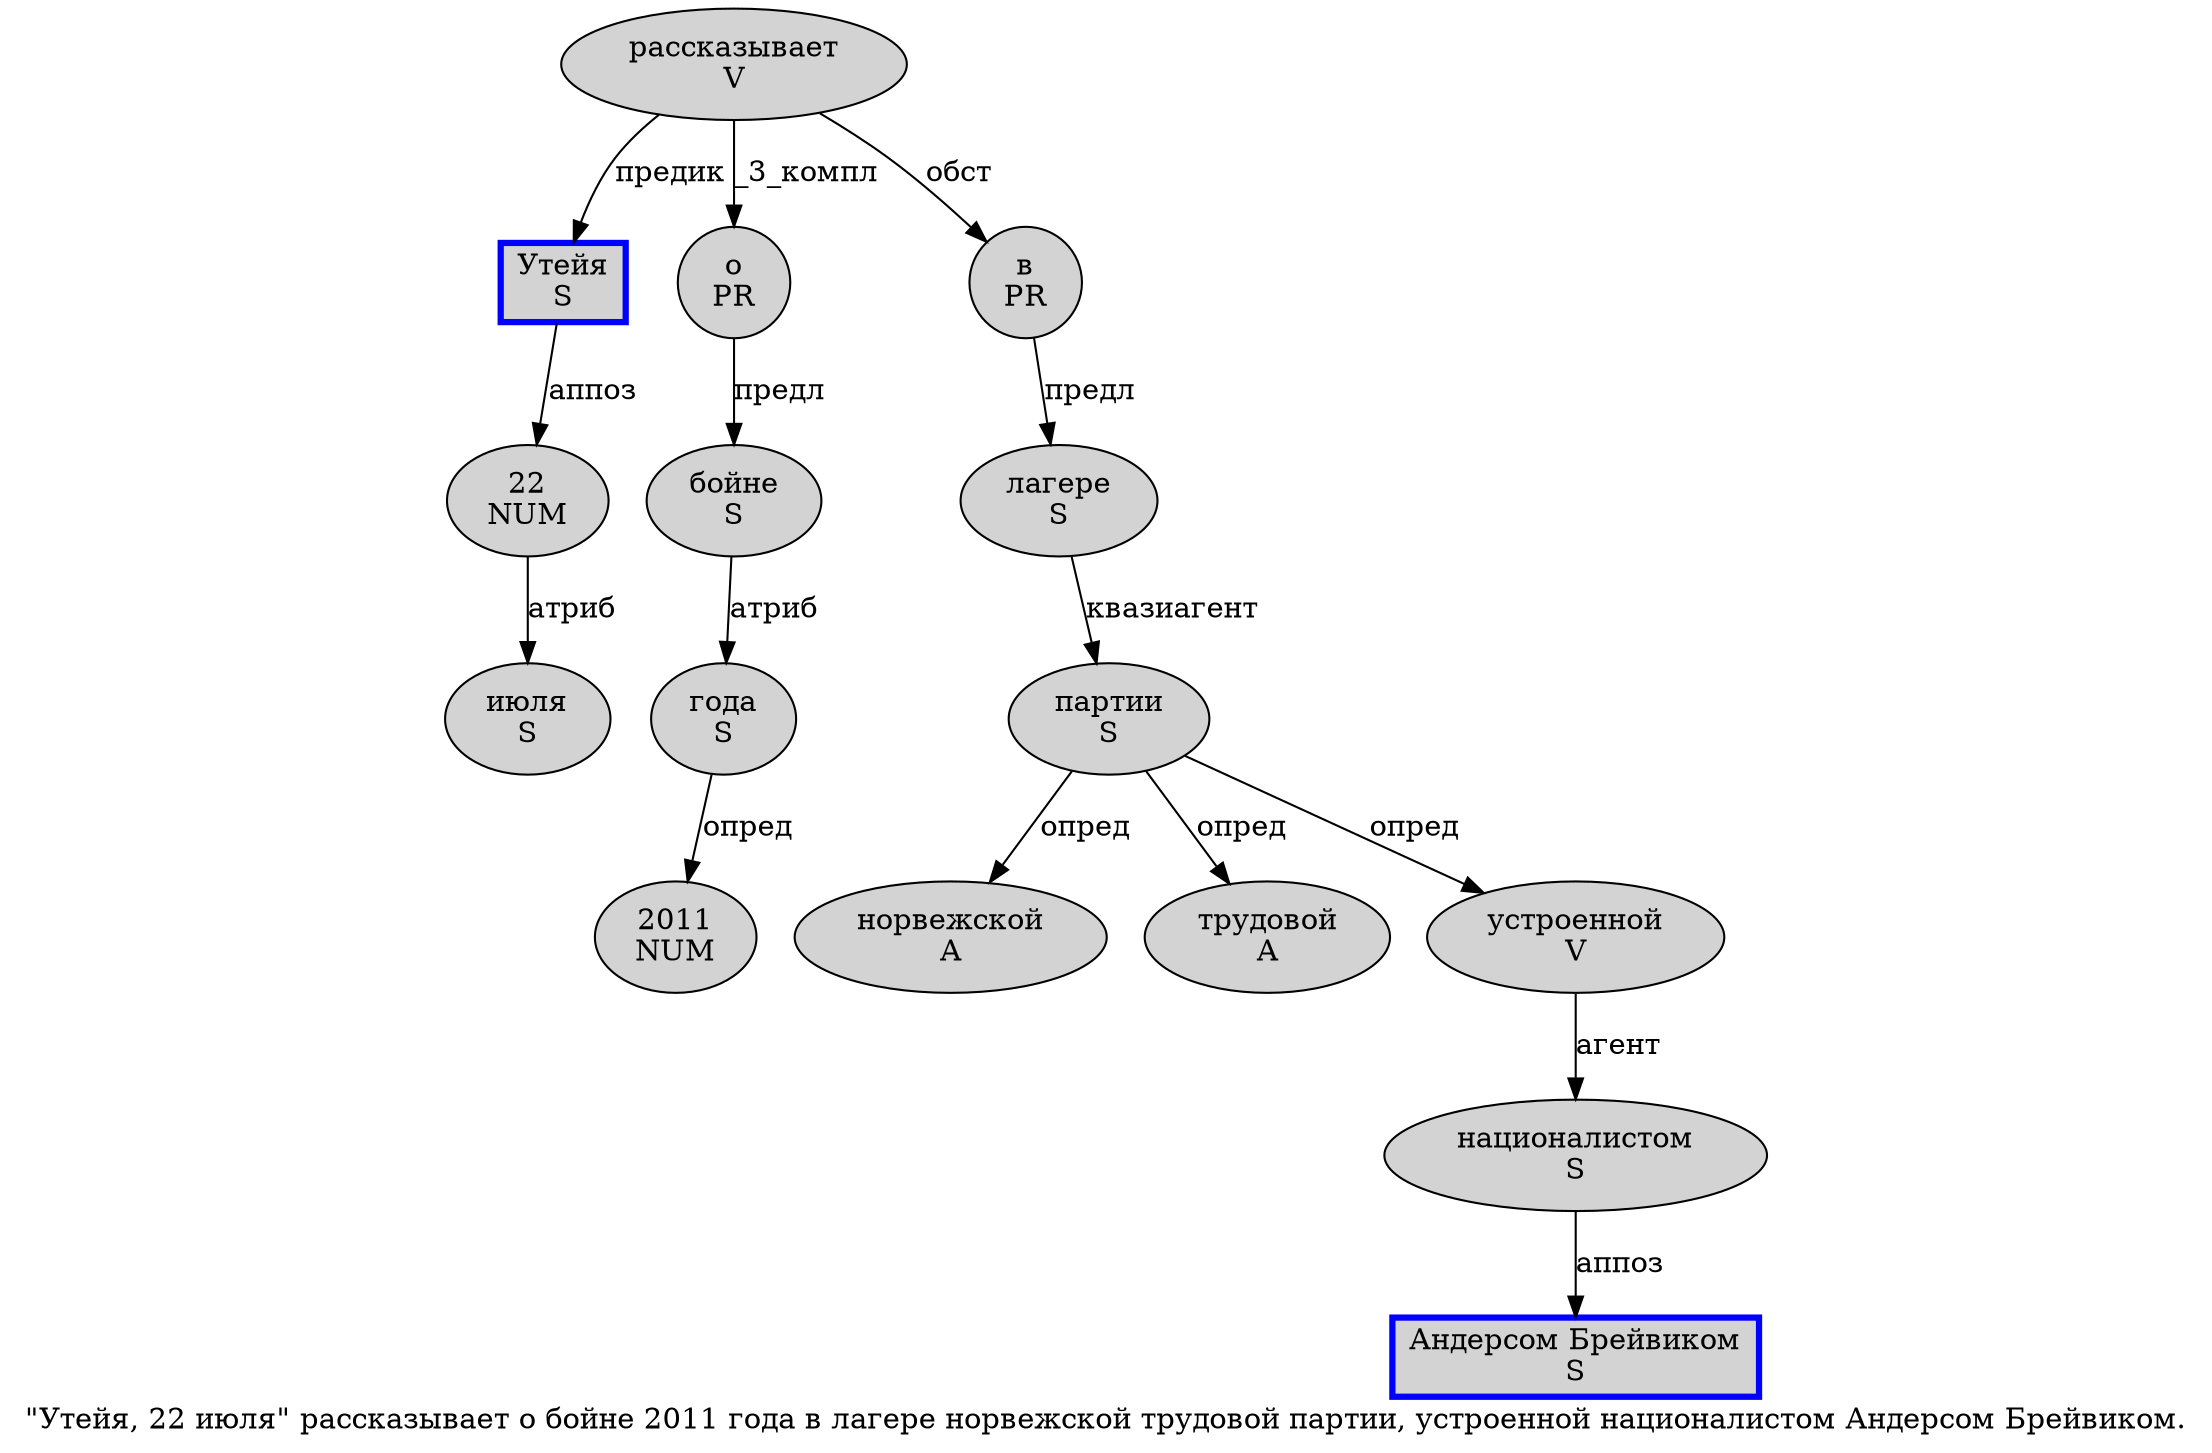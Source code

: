 digraph SENTENCE_1723 {
	graph [label="\"Утейя, 22 июля\" рассказывает о бойне 2011 года в лагере норвежской трудовой партии, устроенной националистом Андерсом Брейвиком."]
	node [style=filled]
		1 [label="Утейя
S" color=blue fillcolor=lightgray penwidth=3 shape=box]
		3 [label="22
NUM" color="" fillcolor=lightgray penwidth=1 shape=ellipse]
		4 [label="июля
S" color="" fillcolor=lightgray penwidth=1 shape=ellipse]
		6 [label="рассказывает
V" color="" fillcolor=lightgray penwidth=1 shape=ellipse]
		7 [label="о
PR" color="" fillcolor=lightgray penwidth=1 shape=ellipse]
		8 [label="бойне
S" color="" fillcolor=lightgray penwidth=1 shape=ellipse]
		9 [label="2011
NUM" color="" fillcolor=lightgray penwidth=1 shape=ellipse]
		10 [label="года
S" color="" fillcolor=lightgray penwidth=1 shape=ellipse]
		11 [label="в
PR" color="" fillcolor=lightgray penwidth=1 shape=ellipse]
		12 [label="лагере
S" color="" fillcolor=lightgray penwidth=1 shape=ellipse]
		13 [label="норвежской
A" color="" fillcolor=lightgray penwidth=1 shape=ellipse]
		14 [label="трудовой
A" color="" fillcolor=lightgray penwidth=1 shape=ellipse]
		15 [label="партии
S" color="" fillcolor=lightgray penwidth=1 shape=ellipse]
		17 [label="устроенной
V" color="" fillcolor=lightgray penwidth=1 shape=ellipse]
		18 [label="националистом
S" color="" fillcolor=lightgray penwidth=1 shape=ellipse]
		19 [label="Андерсом Брейвиком
S" color=blue fillcolor=lightgray penwidth=3 shape=box]
			7 -> 8 [label="предл"]
			3 -> 4 [label="атриб"]
			15 -> 13 [label="опред"]
			15 -> 14 [label="опред"]
			15 -> 17 [label="опред"]
			12 -> 15 [label="квазиагент"]
			11 -> 12 [label="предл"]
			17 -> 18 [label="агент"]
			10 -> 9 [label="опред"]
			8 -> 10 [label="атриб"]
			1 -> 3 [label="аппоз"]
			18 -> 19 [label="аппоз"]
			6 -> 1 [label="предик"]
			6 -> 7 [label="_3_компл"]
			6 -> 11 [label="обст"]
}
